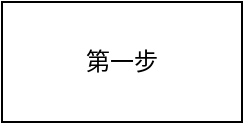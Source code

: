 <mxfile version="20.8.16" type="github"><diagram name="第 1 页" id="XACls2P_qLEztrRlqASP"><mxGraphModel dx="1050" dy="549" grid="1" gridSize="10" guides="1" tooltips="1" connect="1" arrows="1" fold="1" page="1" pageScale="1" pageWidth="827" pageHeight="1169" math="0" shadow="0"><root><mxCell id="0"/><mxCell id="1" parent="0"/><mxCell id="VxjZSW9rGk-oVchO5s52-1" value="第一步" style="rounded=0;whiteSpace=wrap;html=1;" parent="1" vertex="1"><mxGeometry x="190" y="160" width="120" height="60" as="geometry"/></mxCell></root></mxGraphModel></diagram></mxfile>